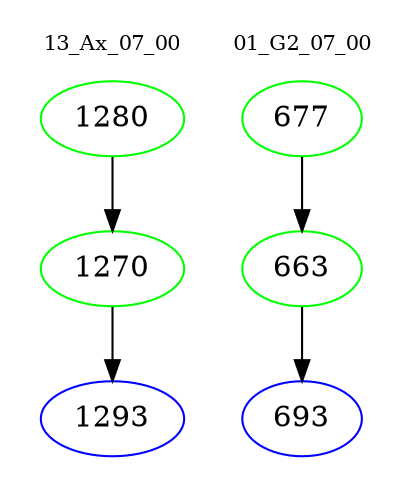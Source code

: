 digraph{
subgraph cluster_0 {
color = white
label = "13_Ax_07_00";
fontsize=10;
T0_1280 [label="1280", color="green"]
T0_1280 -> T0_1270 [color="black"]
T0_1270 [label="1270", color="green"]
T0_1270 -> T0_1293 [color="black"]
T0_1293 [label="1293", color="blue"]
}
subgraph cluster_1 {
color = white
label = "01_G2_07_00";
fontsize=10;
T1_677 [label="677", color="green"]
T1_677 -> T1_663 [color="black"]
T1_663 [label="663", color="green"]
T1_663 -> T1_693 [color="black"]
T1_693 [label="693", color="blue"]
}
}
